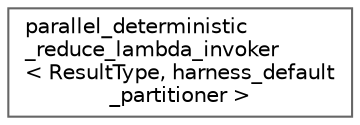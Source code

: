 digraph "类继承关系图"
{
 // LATEX_PDF_SIZE
  bgcolor="transparent";
  edge [fontname=Helvetica,fontsize=10,labelfontname=Helvetica,labelfontsize=10];
  node [fontname=Helvetica,fontsize=10,shape=box,height=0.2,width=0.4];
  rankdir="LR";
  Node0 [id="Node000000",label="parallel_deterministic\l_reduce_lambda_invoker\l\< ResultType, harness_default\l_partitioner \>",height=0.2,width=0.4,color="grey40", fillcolor="white", style="filled",URL="$structparallel__deterministic__reduce__lambda__invoker_3_01_result_type_00_01harness__default__partitioner_01_4.html",tooltip=" "];
}
